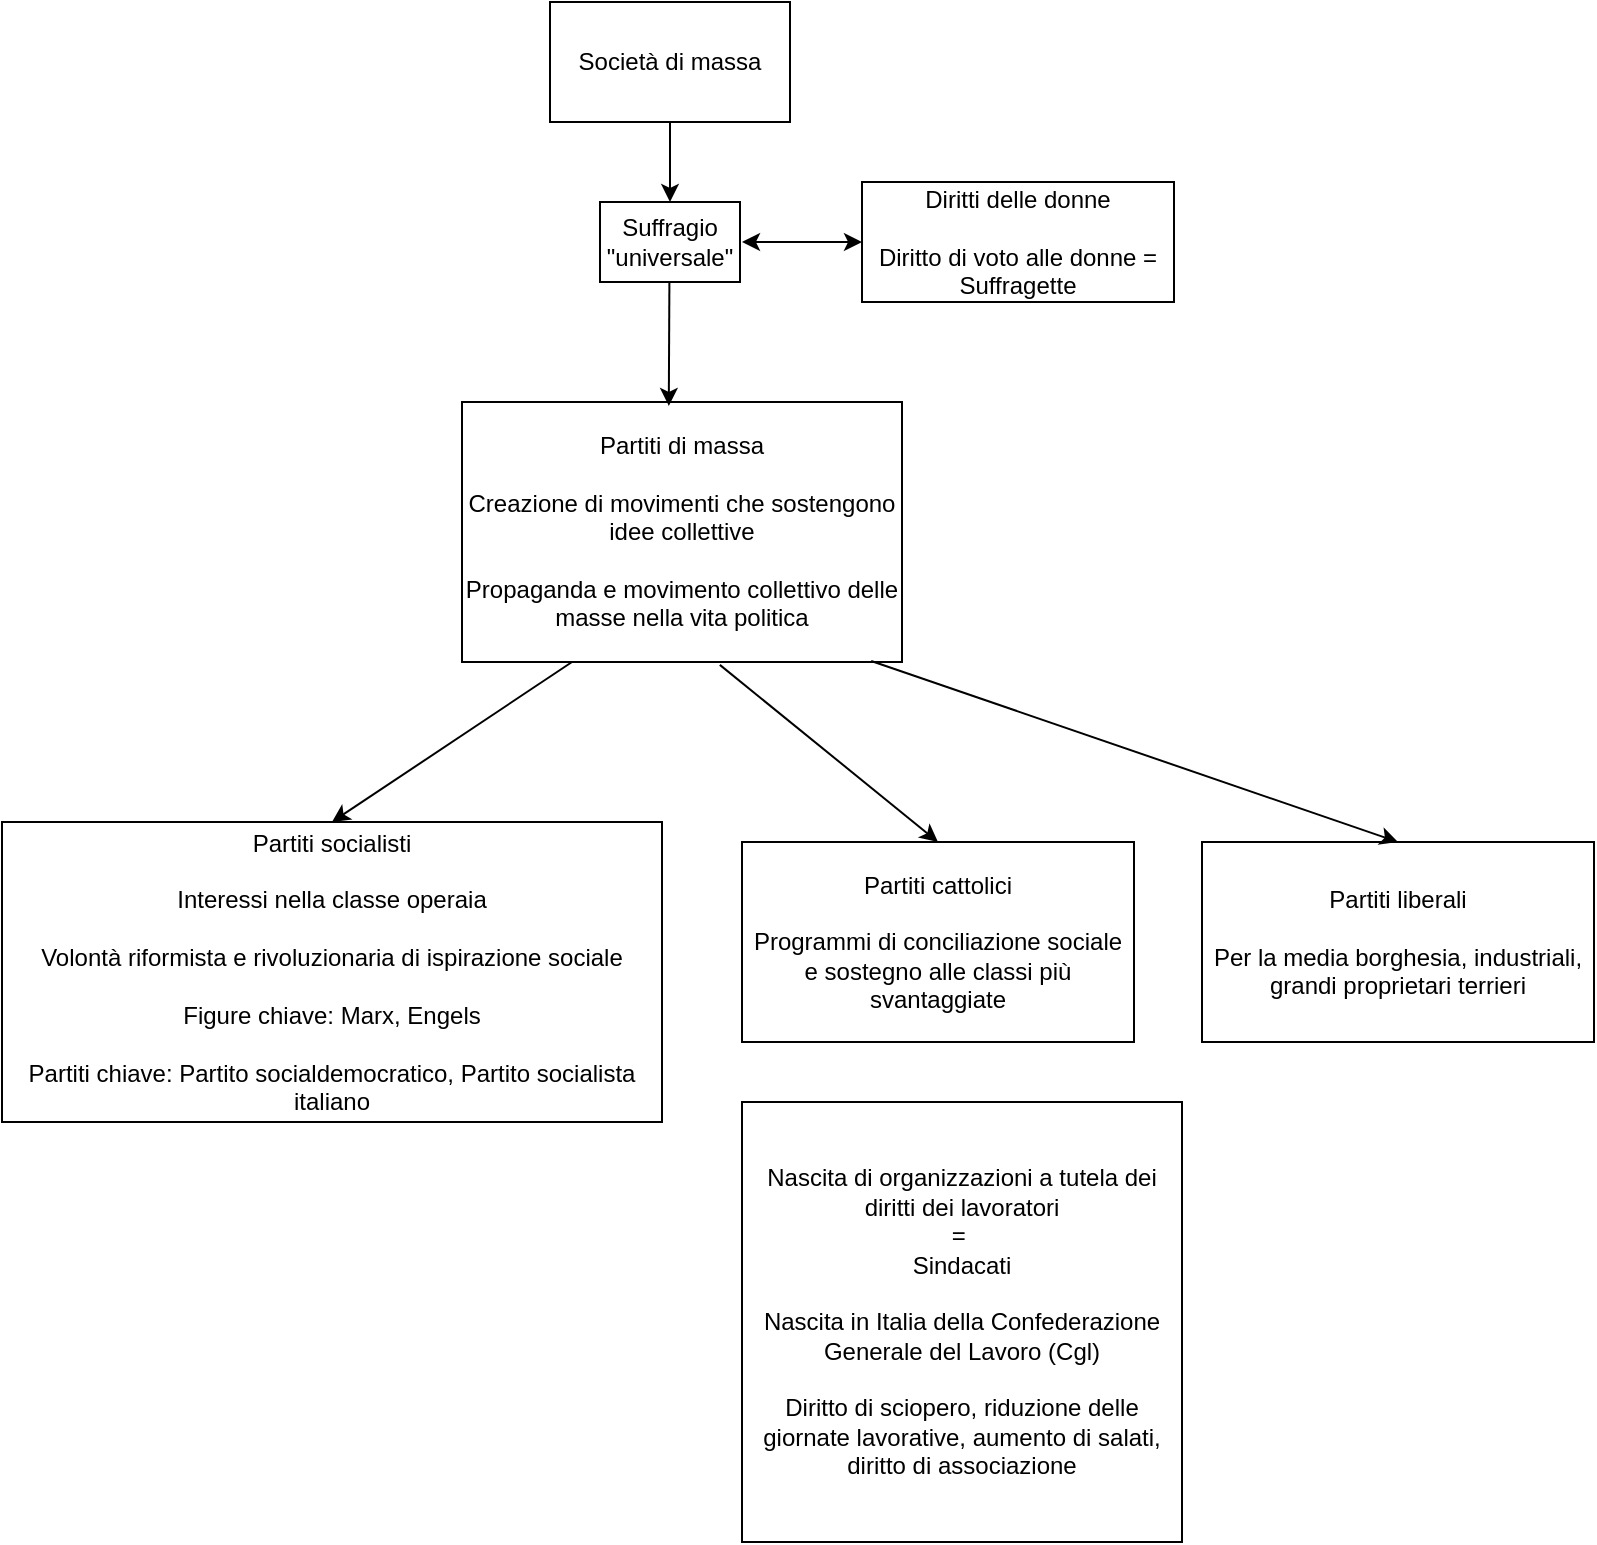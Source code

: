 <mxfile version="22.0.3" type="device" pages="2">
  <diagram name="Imperialismo" id="cJrWoRFgqWT1qpxqvpLz">
    <mxGraphModel dx="773" dy="367" grid="1" gridSize="10" guides="1" tooltips="1" connect="1" arrows="1" fold="1" page="1" pageScale="1" pageWidth="827" pageHeight="1169" math="0" shadow="0">
      <root>
        <mxCell id="0" />
        <mxCell id="1" parent="0" />
        <mxCell id="p-2g9cXlPNRKiuDSM0Ku-1" value="Società di massa" style="rounded=0;whiteSpace=wrap;html=1;" vertex="1" parent="1">
          <mxGeometry x="294" y="60" width="120" height="60" as="geometry" />
        </mxCell>
        <mxCell id="p-2g9cXlPNRKiuDSM0Ku-2" value="Suffragio &quot;universale&quot;" style="rounded=0;whiteSpace=wrap;html=1;" vertex="1" parent="1">
          <mxGeometry x="319" y="160" width="70" height="40" as="geometry" />
        </mxCell>
        <mxCell id="p-2g9cXlPNRKiuDSM0Ku-3" value="" style="endArrow=classic;html=1;rounded=0;exitX=0.5;exitY=1;exitDx=0;exitDy=0;entryX=0.5;entryY=0;entryDx=0;entryDy=0;" edge="1" parent="1" source="p-2g9cXlPNRKiuDSM0Ku-1" target="p-2g9cXlPNRKiuDSM0Ku-2">
          <mxGeometry width="50" height="50" relative="1" as="geometry">
            <mxPoint x="290" y="170" as="sourcePoint" />
            <mxPoint x="340" y="120" as="targetPoint" />
          </mxGeometry>
        </mxCell>
        <mxCell id="p-2g9cXlPNRKiuDSM0Ku-5" value="Diritti delle donne&lt;br&gt;&lt;br&gt;Diritto di voto alle donne = Suffragette" style="rounded=0;whiteSpace=wrap;html=1;" vertex="1" parent="1">
          <mxGeometry x="450" y="150" width="156" height="60" as="geometry" />
        </mxCell>
        <mxCell id="p-2g9cXlPNRKiuDSM0Ku-6" value="" style="endArrow=classic;startArrow=classic;html=1;rounded=0;exitX=0;exitY=0.5;exitDx=0;exitDy=0;" edge="1" parent="1" source="p-2g9cXlPNRKiuDSM0Ku-5">
          <mxGeometry width="50" height="50" relative="1" as="geometry">
            <mxPoint x="290" y="230" as="sourcePoint" />
            <mxPoint x="390" y="180" as="targetPoint" />
          </mxGeometry>
        </mxCell>
        <mxCell id="p-2g9cXlPNRKiuDSM0Ku-7" value="Partiti di massa&lt;br&gt;&lt;br&gt;Creazione di movimenti che sostengono idee collettive&lt;br&gt;&lt;br&gt;Propaganda e movimento collettivo delle masse nella vita politica" style="rounded=0;whiteSpace=wrap;html=1;" vertex="1" parent="1">
          <mxGeometry x="250" y="260" width="220" height="130" as="geometry" />
        </mxCell>
        <mxCell id="p-2g9cXlPNRKiuDSM0Ku-9" value="" style="endArrow=classic;html=1;rounded=0;exitX=0.5;exitY=1;exitDx=0;exitDy=0;entryX=0.47;entryY=0.015;entryDx=0;entryDy=0;entryPerimeter=0;" edge="1" parent="1" target="p-2g9cXlPNRKiuDSM0Ku-7">
          <mxGeometry width="50" height="50" relative="1" as="geometry">
            <mxPoint x="353.7" y="200" as="sourcePoint" />
            <mxPoint x="353.7" y="240" as="targetPoint" />
          </mxGeometry>
        </mxCell>
        <mxCell id="p-2g9cXlPNRKiuDSM0Ku-10" value="Partiti socialisti&lt;br&gt;&lt;br&gt;Interessi nella classe operaia&lt;br&gt;&lt;br&gt;Volontà riformista e rivoluzionaria di ispirazione sociale&lt;br&gt;&lt;br&gt;Figure chiave: Marx, Engels&lt;br&gt;&lt;br&gt;Partiti chiave: Partito socialdemocratico, Partito socialista italiano" style="rounded=0;whiteSpace=wrap;html=1;" vertex="1" parent="1">
          <mxGeometry x="20" y="470" width="330" height="150" as="geometry" />
        </mxCell>
        <mxCell id="p-2g9cXlPNRKiuDSM0Ku-11" value="" style="endArrow=classic;html=1;rounded=0;exitX=0.25;exitY=1;exitDx=0;exitDy=0;entryX=0.5;entryY=0;entryDx=0;entryDy=0;" edge="1" parent="1" source="p-2g9cXlPNRKiuDSM0Ku-7" target="p-2g9cXlPNRKiuDSM0Ku-10">
          <mxGeometry width="50" height="50" relative="1" as="geometry">
            <mxPoint x="340" y="500" as="sourcePoint" />
            <mxPoint x="390" y="450" as="targetPoint" />
          </mxGeometry>
        </mxCell>
        <mxCell id="p-2g9cXlPNRKiuDSM0Ku-12" value="Partiti cattolici&lt;br&gt;&lt;br&gt;Programmi di conciliazione sociale e sostegno alle classi più svantaggiate" style="rounded=0;whiteSpace=wrap;html=1;" vertex="1" parent="1">
          <mxGeometry x="390" y="480" width="196" height="100" as="geometry" />
        </mxCell>
        <mxCell id="p-2g9cXlPNRKiuDSM0Ku-13" value="" style="endArrow=classic;html=1;rounded=0;exitX=0.586;exitY=1.011;exitDx=0;exitDy=0;entryX=0.5;entryY=0;entryDx=0;entryDy=0;exitPerimeter=0;" edge="1" parent="1" source="p-2g9cXlPNRKiuDSM0Ku-7" target="p-2g9cXlPNRKiuDSM0Ku-12">
          <mxGeometry width="50" height="50" relative="1" as="geometry">
            <mxPoint x="315" y="400" as="sourcePoint" />
            <mxPoint x="205" y="480" as="targetPoint" />
          </mxGeometry>
        </mxCell>
        <mxCell id="p-2g9cXlPNRKiuDSM0Ku-14" value="Partiti liberali&lt;br&gt;&lt;br&gt;Per la media borghesia, industriali, grandi proprietari terrieri" style="rounded=0;whiteSpace=wrap;html=1;" vertex="1" parent="1">
          <mxGeometry x="620" y="480" width="196" height="100" as="geometry" />
        </mxCell>
        <mxCell id="p-2g9cXlPNRKiuDSM0Ku-15" value="" style="endArrow=classic;html=1;rounded=0;exitX=0.93;exitY=0.996;exitDx=0;exitDy=0;entryX=0.5;entryY=0;entryDx=0;entryDy=0;exitPerimeter=0;" edge="1" parent="1" source="p-2g9cXlPNRKiuDSM0Ku-7" target="p-2g9cXlPNRKiuDSM0Ku-14">
          <mxGeometry width="50" height="50" relative="1" as="geometry">
            <mxPoint x="389" y="401" as="sourcePoint" />
            <mxPoint x="498" y="490" as="targetPoint" />
          </mxGeometry>
        </mxCell>
        <mxCell id="p-2g9cXlPNRKiuDSM0Ku-16" value="Nascita di organizzazioni a tutela dei diritti dei lavoratori&lt;br&gt;=&amp;nbsp;&lt;br&gt;Sindacati&lt;br&gt;&lt;br&gt;Nascita in Italia della Confederazione Generale del Lavoro (Cgl)&lt;br&gt;&lt;br&gt;Diritto di sciopero, riduzione delle giornate lavorative, aumento di salati, diritto di associazione" style="whiteSpace=wrap;html=1;aspect=fixed;" vertex="1" parent="1">
          <mxGeometry x="390" y="610" width="220" height="220" as="geometry" />
        </mxCell>
      </root>
    </mxGraphModel>
  </diagram>
  <diagram id="h2wC9LSvifDStKuok4Zb" name="Europa">
    <mxGraphModel dx="1110" dy="527" grid="1" gridSize="10" guides="1" tooltips="1" connect="1" arrows="1" fold="1" page="1" pageScale="1" pageWidth="827" pageHeight="1169" math="0" shadow="0">
      <root>
        <mxCell id="0" />
        <mxCell id="1" parent="0" />
        <mxCell id="Xlm5awfGLHvjgEWFVUDA-2" value="Orientamenti politici" style="rounded=0;whiteSpace=wrap;html=1;" vertex="1" parent="1">
          <mxGeometry x="330" y="60" width="120" height="60" as="geometry" />
        </mxCell>
        <mxCell id="Xlm5awfGLHvjgEWFVUDA-3" value="" style="endArrow=classic;html=1;rounded=0;exitX=0;exitY=0.5;exitDx=0;exitDy=0;entryX=0.5;entryY=0;entryDx=0;entryDy=0;" edge="1" parent="1" source="Xlm5awfGLHvjgEWFVUDA-2" target="Xlm5awfGLHvjgEWFVUDA-4">
          <mxGeometry width="50" height="50" relative="1" as="geometry">
            <mxPoint x="389" y="401" as="sourcePoint" />
            <mxPoint x="498" y="490" as="targetPoint" />
          </mxGeometry>
        </mxCell>
        <mxCell id="Xlm5awfGLHvjgEWFVUDA-4" value="Progressisti = Movimenti per i lavoratori e i loro diritti&lt;br&gt;&lt;br&gt;Democratizzazione = Gran Bretagna, Francia, Italia" style="rounded=0;whiteSpace=wrap;html=1;" vertex="1" parent="1">
          <mxGeometry x="160" y="160" width="170" height="90" as="geometry" />
        </mxCell>
        <mxCell id="Xlm5awfGLHvjgEWFVUDA-5" value="Conservatori = Borghesia industriale e finanziaria&lt;br&gt;&lt;br&gt;Forze conservatrici = Germania, Russia" style="rounded=0;whiteSpace=wrap;html=1;" vertex="1" parent="1">
          <mxGeometry x="360" y="170" width="170" height="90" as="geometry" />
        </mxCell>
        <mxCell id="Xlm5awfGLHvjgEWFVUDA-6" value="" style="endArrow=classic;html=1;rounded=0;exitX=0.5;exitY=1;exitDx=0;exitDy=0;entryX=0.5;entryY=0;entryDx=0;entryDy=0;" edge="1" parent="1" source="Xlm5awfGLHvjgEWFVUDA-2" target="Xlm5awfGLHvjgEWFVUDA-5">
          <mxGeometry width="50" height="50" relative="1" as="geometry">
            <mxPoint x="450" y="90" as="sourcePoint" />
            <mxPoint x="559" y="179" as="targetPoint" />
          </mxGeometry>
        </mxCell>
        <mxCell id="Xlm5awfGLHvjgEWFVUDA-7" value="Nazionalismo = Orgoglio ossessivo di grandezza della propria patria e difesa nazionale&lt;br&gt;&lt;br&gt;Forze nazionalista = USA, Giappone, Russia" style="rounded=0;whiteSpace=wrap;html=1;" vertex="1" parent="1">
          <mxGeometry x="570" y="150" width="160" height="110" as="geometry" />
        </mxCell>
        <mxCell id="Xlm5awfGLHvjgEWFVUDA-8" value="" style="endArrow=classic;html=1;rounded=0;exitX=1;exitY=0.25;exitDx=0;exitDy=0;entryX=0.556;entryY=0.011;entryDx=0;entryDy=0;entryPerimeter=0;" edge="1" parent="1" source="Xlm5awfGLHvjgEWFVUDA-2" target="Xlm5awfGLHvjgEWFVUDA-7">
          <mxGeometry width="50" height="50" relative="1" as="geometry">
            <mxPoint x="460" y="100" as="sourcePoint" />
            <mxPoint x="485" y="170" as="targetPoint" />
          </mxGeometry>
        </mxCell>
        <mxCell id="Xlm5awfGLHvjgEWFVUDA-10" value="Alessandro II = Repressioni di rivolte - Assassinato dagli anarchici&lt;br&gt;&lt;br&gt;Alessandro III = Imposizione forzata delle &quot;caratteristiche russe&quot; (religione ortodossa, lingua russa)" style="rounded=0;whiteSpace=wrap;html=1;" vertex="1" parent="1">
          <mxGeometry x="30" y="300" width="260" height="120" as="geometry" />
        </mxCell>
        <mxCell id="Xlm5awfGLHvjgEWFVUDA-11" value="Modernizzazione e industrializzazione&amp;nbsp;&lt;br&gt;&lt;br&gt;Costruzione di ferrovie - Transiberiana/Transcapiana&amp;nbsp;&lt;br&gt;Impianti siderurgici&lt;br&gt;" style="rounded=0;whiteSpace=wrap;html=1;" vertex="1" parent="1">
          <mxGeometry x="320" y="300" width="230" height="110" as="geometry" />
        </mxCell>
        <mxCell id="Xlm5awfGLHvjgEWFVUDA-12" value="Monarchia assoluta (zarismo)&lt;br&gt;&lt;br&gt;Vi era la promessa di una costituzione emessa e discussa da un parlamento (Duma)" style="rounded=0;whiteSpace=wrap;html=1;" vertex="1" parent="1">
          <mxGeometry x="570" y="300" width="244" height="110" as="geometry" />
        </mxCell>
        <mxCell id="Xlm5awfGLHvjgEWFVUDA-13" value="Francia&amp;nbsp;&lt;br&gt;&lt;br&gt;Terza Repubblica / Sentimento di odio nei confronti nei Tedeschi / Cessione Alsazia e Lorena alla Germania&lt;br&gt;&lt;br&gt;Affare Dreffus = Spionaggio&amp;nbsp;&lt;br&gt;&lt;br&gt;Destra nazionalista e antisemita che sostenne la sua colpevolezza di spionaggio a favore della Germania e si schierano figure pubbliche a suo vantaggio&lt;br&gt;&lt;br&gt;Riconosciuto innocente&lt;br&gt;&lt;br&gt;Scatena una serie di conflitti interni agli stati per antisemitismo" style="rounded=0;whiteSpace=wrap;html=1;" vertex="1" parent="1">
          <mxGeometry x="190" y="440" width="480" height="240" as="geometry" />
        </mxCell>
      </root>
    </mxGraphModel>
  </diagram>
</mxfile>
